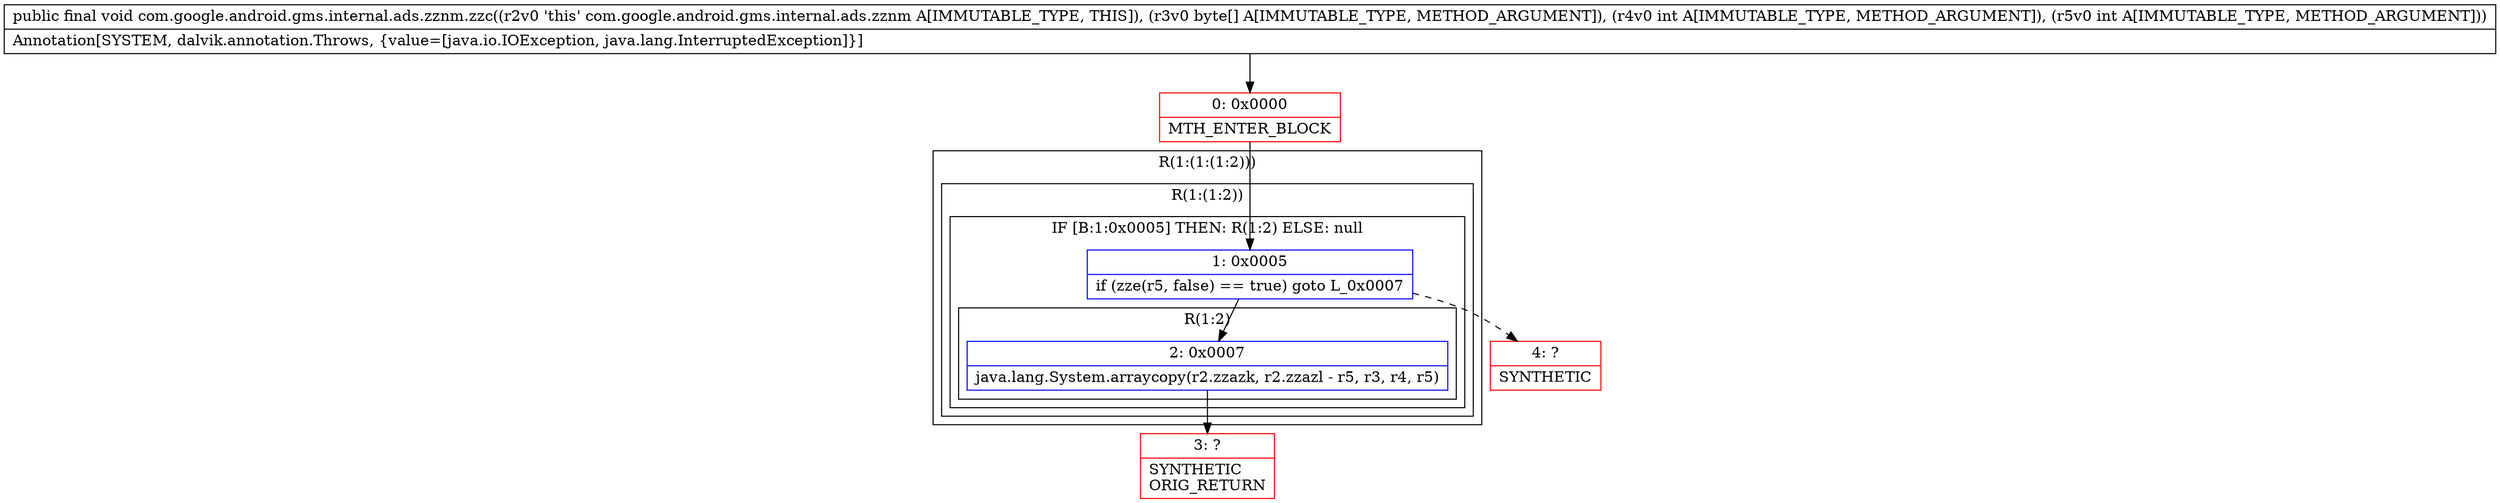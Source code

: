 digraph "CFG forcom.google.android.gms.internal.ads.zznm.zzc([BII)V" {
subgraph cluster_Region_1034364996 {
label = "R(1:(1:(1:2)))";
node [shape=record,color=blue];
subgraph cluster_Region_193286525 {
label = "R(1:(1:2))";
node [shape=record,color=blue];
subgraph cluster_IfRegion_2066229651 {
label = "IF [B:1:0x0005] THEN: R(1:2) ELSE: null";
node [shape=record,color=blue];
Node_1 [shape=record,label="{1\:\ 0x0005|if (zze(r5, false) == true) goto L_0x0007\l}"];
subgraph cluster_Region_1550687048 {
label = "R(1:2)";
node [shape=record,color=blue];
Node_2 [shape=record,label="{2\:\ 0x0007|java.lang.System.arraycopy(r2.zzazk, r2.zzazl \- r5, r3, r4, r5)\l}"];
}
}
}
}
Node_0 [shape=record,color=red,label="{0\:\ 0x0000|MTH_ENTER_BLOCK\l}"];
Node_3 [shape=record,color=red,label="{3\:\ ?|SYNTHETIC\lORIG_RETURN\l}"];
Node_4 [shape=record,color=red,label="{4\:\ ?|SYNTHETIC\l}"];
MethodNode[shape=record,label="{public final void com.google.android.gms.internal.ads.zznm.zzc((r2v0 'this' com.google.android.gms.internal.ads.zznm A[IMMUTABLE_TYPE, THIS]), (r3v0 byte[] A[IMMUTABLE_TYPE, METHOD_ARGUMENT]), (r4v0 int A[IMMUTABLE_TYPE, METHOD_ARGUMENT]), (r5v0 int A[IMMUTABLE_TYPE, METHOD_ARGUMENT]))  | Annotation[SYSTEM, dalvik.annotation.Throws, \{value=[java.io.IOException, java.lang.InterruptedException]\}]\l}"];
MethodNode -> Node_0;
Node_1 -> Node_2;
Node_1 -> Node_4[style=dashed];
Node_2 -> Node_3;
Node_0 -> Node_1;
}

